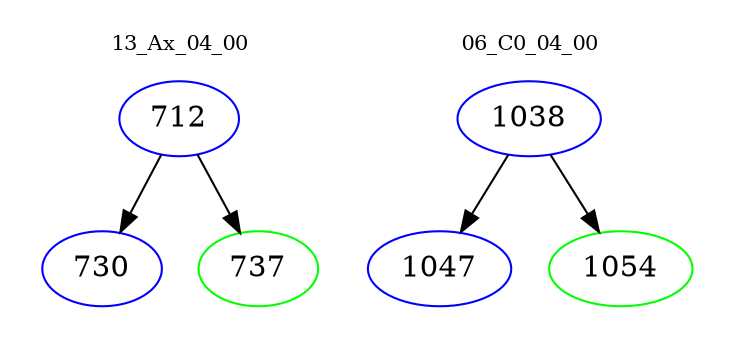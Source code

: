 digraph{
subgraph cluster_0 {
color = white
label = "13_Ax_04_00";
fontsize=10;
T0_712 [label="712", color="blue"]
T0_712 -> T0_730 [color="black"]
T0_730 [label="730", color="blue"]
T0_712 -> T0_737 [color="black"]
T0_737 [label="737", color="green"]
}
subgraph cluster_1 {
color = white
label = "06_C0_04_00";
fontsize=10;
T1_1038 [label="1038", color="blue"]
T1_1038 -> T1_1047 [color="black"]
T1_1047 [label="1047", color="blue"]
T1_1038 -> T1_1054 [color="black"]
T1_1054 [label="1054", color="green"]
}
}
